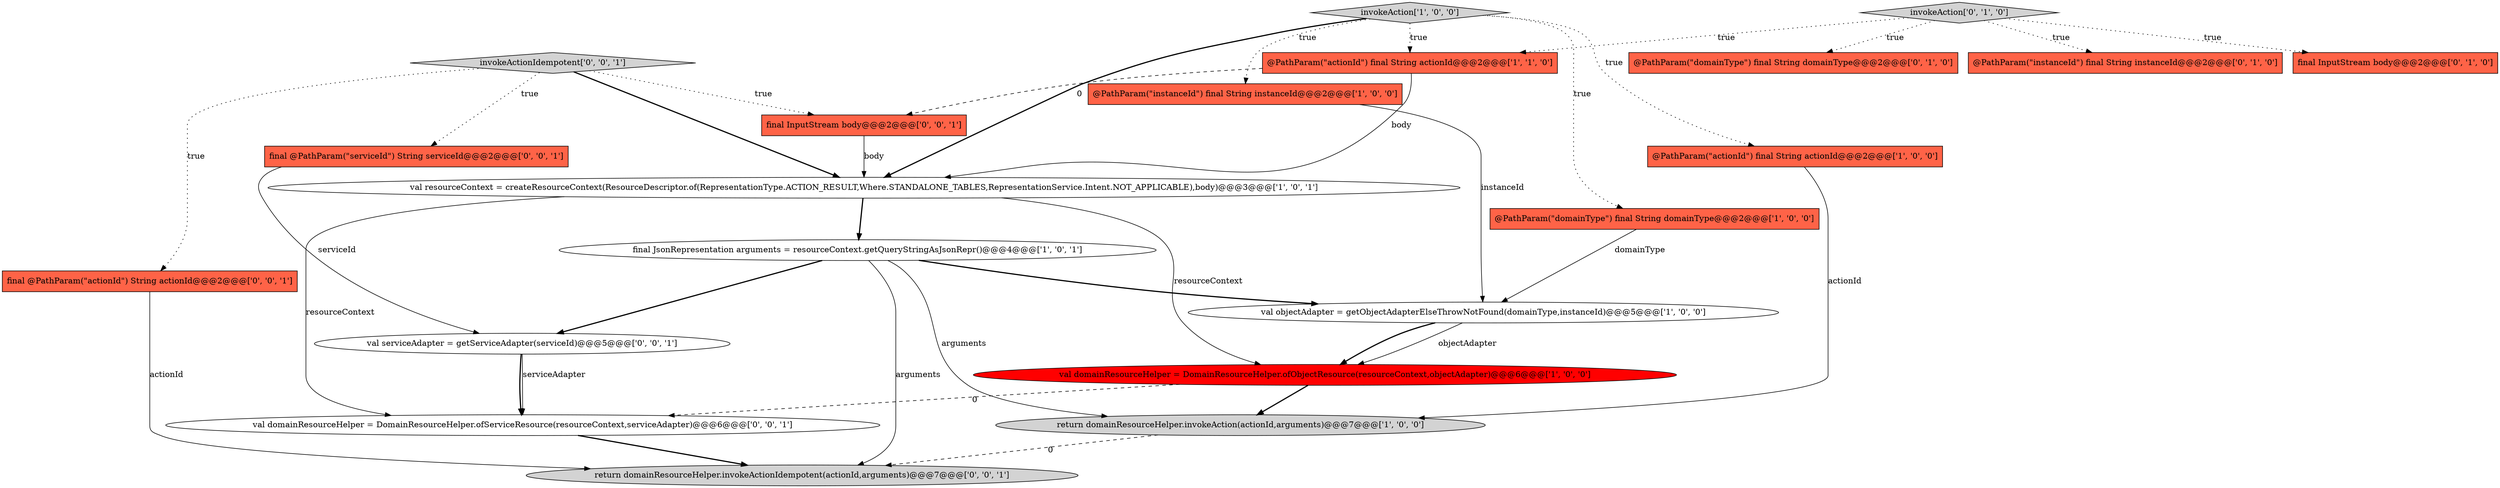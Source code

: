 digraph {
8 [style = filled, label = "@PathParam(\"actionId\") final String actionId@@@2@@@['1', '1', '0']", fillcolor = tomato, shape = box image = "AAA0AAABBB1BBB"];
16 [style = filled, label = "invokeActionIdempotent['0', '0', '1']", fillcolor = lightgray, shape = diamond image = "AAA0AAABBB3BBB"];
9 [style = filled, label = "val objectAdapter = getObjectAdapterElseThrowNotFound(domainType,instanceId)@@@5@@@['1', '0', '0']", fillcolor = white, shape = ellipse image = "AAA0AAABBB1BBB"];
6 [style = filled, label = "return domainResourceHelper.invokeAction(actionId,arguments)@@@7@@@['1', '0', '0']", fillcolor = lightgray, shape = ellipse image = "AAA0AAABBB1BBB"];
14 [style = filled, label = "val serviceAdapter = getServiceAdapter(serviceId)@@@5@@@['0', '0', '1']", fillcolor = white, shape = ellipse image = "AAA0AAABBB3BBB"];
3 [style = filled, label = "val domainResourceHelper = DomainResourceHelper.ofObjectResource(resourceContext,objectAdapter)@@@6@@@['1', '0', '0']", fillcolor = red, shape = ellipse image = "AAA1AAABBB1BBB"];
18 [style = filled, label = "final @PathParam(\"actionId\") String actionId@@@2@@@['0', '0', '1']", fillcolor = tomato, shape = box image = "AAA0AAABBB3BBB"];
4 [style = filled, label = "final JsonRepresentation arguments = resourceContext.getQueryStringAsJsonRepr()@@@4@@@['1', '0', '1']", fillcolor = white, shape = ellipse image = "AAA0AAABBB1BBB"];
1 [style = filled, label = "val resourceContext = createResourceContext(ResourceDescriptor.of(RepresentationType.ACTION_RESULT,Where.STANDALONE_TABLES,RepresentationService.Intent.NOT_APPLICABLE),body)@@@3@@@['1', '0', '1']", fillcolor = white, shape = ellipse image = "AAA0AAABBB1BBB"];
13 [style = filled, label = "invokeAction['0', '1', '0']", fillcolor = lightgray, shape = diamond image = "AAA0AAABBB2BBB"];
19 [style = filled, label = "final InputStream body@@@2@@@['0', '0', '1']", fillcolor = tomato, shape = box image = "AAA0AAABBB3BBB"];
11 [style = filled, label = "@PathParam(\"domainType\") final String domainType@@@2@@@['0', '1', '0']", fillcolor = tomato, shape = box image = "AAA0AAABBB2BBB"];
0 [style = filled, label = "@PathParam(\"actionId\") final String actionId@@@2@@@['1', '0', '0']", fillcolor = tomato, shape = box image = "AAA0AAABBB1BBB"];
12 [style = filled, label = "@PathParam(\"instanceId\") final String instanceId@@@2@@@['0', '1', '0']", fillcolor = tomato, shape = box image = "AAA0AAABBB2BBB"];
20 [style = filled, label = "val domainResourceHelper = DomainResourceHelper.ofServiceResource(resourceContext,serviceAdapter)@@@6@@@['0', '0', '1']", fillcolor = white, shape = ellipse image = "AAA0AAABBB3BBB"];
17 [style = filled, label = "final @PathParam(\"serviceId\") String serviceId@@@2@@@['0', '0', '1']", fillcolor = tomato, shape = box image = "AAA0AAABBB3BBB"];
7 [style = filled, label = "invokeAction['1', '0', '0']", fillcolor = lightgray, shape = diamond image = "AAA0AAABBB1BBB"];
10 [style = filled, label = "final InputStream body@@@2@@@['0', '1', '0']", fillcolor = tomato, shape = box image = "AAA0AAABBB2BBB"];
15 [style = filled, label = "return domainResourceHelper.invokeActionIdempotent(actionId,arguments)@@@7@@@['0', '0', '1']", fillcolor = lightgray, shape = ellipse image = "AAA0AAABBB3BBB"];
5 [style = filled, label = "@PathParam(\"instanceId\") final String instanceId@@@2@@@['1', '0', '0']", fillcolor = tomato, shape = box image = "AAA0AAABBB1BBB"];
2 [style = filled, label = "@PathParam(\"domainType\") final String domainType@@@2@@@['1', '0', '0']", fillcolor = tomato, shape = box image = "AAA0AAABBB1BBB"];
8->1 [style = solid, label="body"];
4->9 [style = bold, label=""];
7->2 [style = dotted, label="true"];
16->19 [style = dotted, label="true"];
17->14 [style = solid, label="serviceId"];
1->4 [style = bold, label=""];
4->14 [style = bold, label=""];
8->19 [style = dashed, label="0"];
7->1 [style = bold, label=""];
18->15 [style = solid, label="actionId"];
13->12 [style = dotted, label="true"];
2->9 [style = solid, label="domainType"];
4->6 [style = solid, label="arguments"];
16->17 [style = dotted, label="true"];
3->6 [style = bold, label=""];
1->20 [style = solid, label="resourceContext"];
7->0 [style = dotted, label="true"];
13->10 [style = dotted, label="true"];
7->5 [style = dotted, label="true"];
19->1 [style = solid, label="body"];
4->15 [style = solid, label="arguments"];
1->3 [style = solid, label="resourceContext"];
16->1 [style = bold, label=""];
6->15 [style = dashed, label="0"];
13->8 [style = dotted, label="true"];
5->9 [style = solid, label="instanceId"];
3->20 [style = dashed, label="0"];
9->3 [style = bold, label=""];
13->11 [style = dotted, label="true"];
14->20 [style = solid, label="serviceAdapter"];
0->6 [style = solid, label="actionId"];
7->8 [style = dotted, label="true"];
20->15 [style = bold, label=""];
9->3 [style = solid, label="objectAdapter"];
14->20 [style = bold, label=""];
16->18 [style = dotted, label="true"];
}
